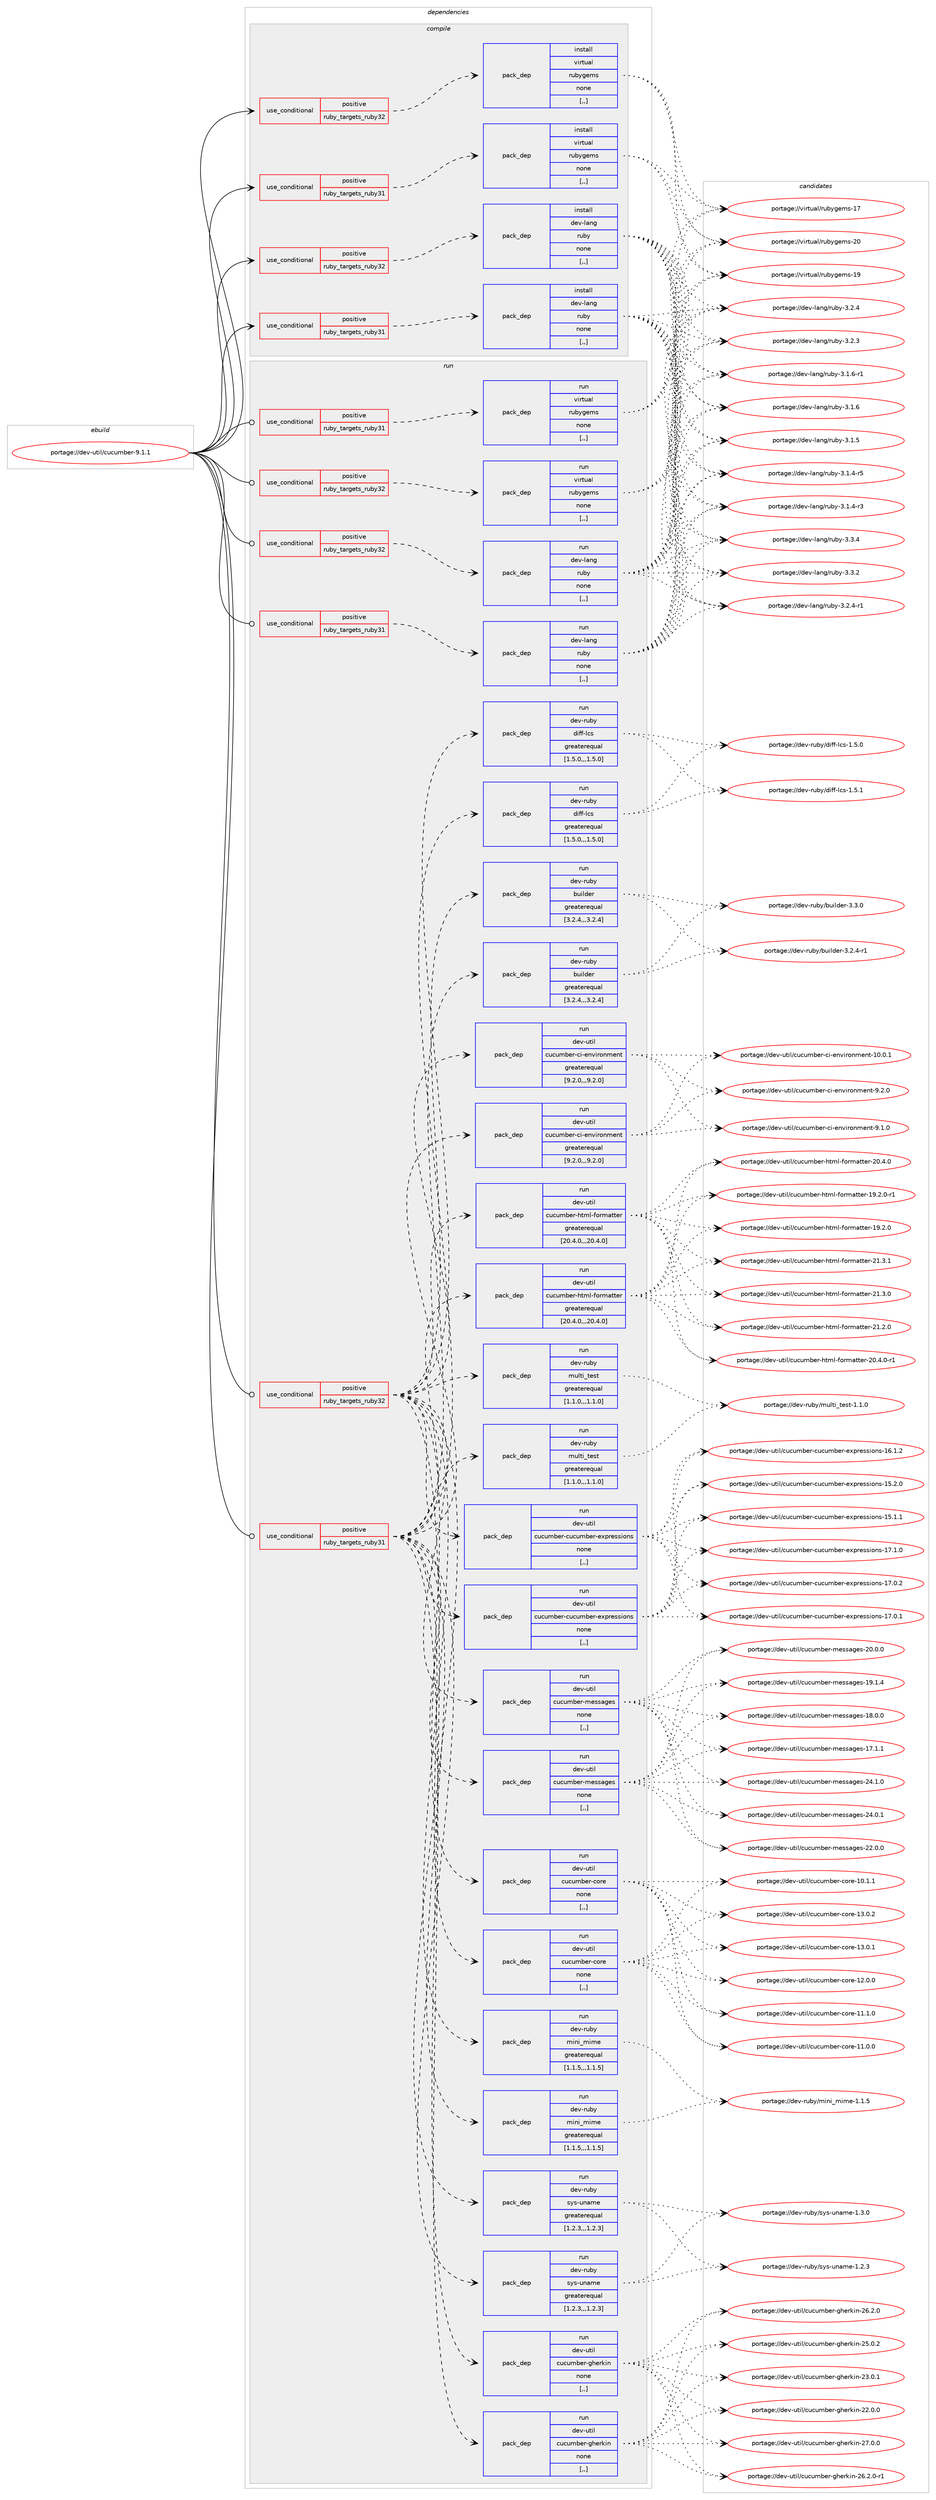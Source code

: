 digraph prolog {

# *************
# Graph options
# *************

newrank=true;
concentrate=true;
compound=true;
graph [rankdir=LR,fontname=Helvetica,fontsize=10,ranksep=1.5];#, ranksep=2.5, nodesep=0.2];
edge  [arrowhead=vee];
node  [fontname=Helvetica,fontsize=10];

# **********
# The ebuild
# **********

subgraph cluster_leftcol {
color=gray;
rank=same;
label=<<i>ebuild</i>>;
id [label="portage://dev-util/cucumber-9.1.1", color=red, width=4, href="../dev-util/cucumber-9.1.1.svg"];
}

# ****************
# The dependencies
# ****************

subgraph cluster_midcol {
color=gray;
label=<<i>dependencies</i>>;
subgraph cluster_compile {
fillcolor="#eeeeee";
style=filled;
label=<<i>compile</i>>;
subgraph cond59320 {
dependency211505 [label=<<TABLE BORDER="0" CELLBORDER="1" CELLSPACING="0" CELLPADDING="4"><TR><TD ROWSPAN="3" CELLPADDING="10">use_conditional</TD></TR><TR><TD>positive</TD></TR><TR><TD>ruby_targets_ruby31</TD></TR></TABLE>>, shape=none, color=red];
subgraph pack150780 {
dependency211506 [label=<<TABLE BORDER="0" CELLBORDER="1" CELLSPACING="0" CELLPADDING="4" WIDTH="220"><TR><TD ROWSPAN="6" CELLPADDING="30">pack_dep</TD></TR><TR><TD WIDTH="110">install</TD></TR><TR><TD>dev-lang</TD></TR><TR><TD>ruby</TD></TR><TR><TD>none</TD></TR><TR><TD>[,,]</TD></TR></TABLE>>, shape=none, color=blue];
}
dependency211505:e -> dependency211506:w [weight=20,style="dashed",arrowhead="vee"];
}
id:e -> dependency211505:w [weight=20,style="solid",arrowhead="vee"];
subgraph cond59321 {
dependency211507 [label=<<TABLE BORDER="0" CELLBORDER="1" CELLSPACING="0" CELLPADDING="4"><TR><TD ROWSPAN="3" CELLPADDING="10">use_conditional</TD></TR><TR><TD>positive</TD></TR><TR><TD>ruby_targets_ruby31</TD></TR></TABLE>>, shape=none, color=red];
subgraph pack150781 {
dependency211508 [label=<<TABLE BORDER="0" CELLBORDER="1" CELLSPACING="0" CELLPADDING="4" WIDTH="220"><TR><TD ROWSPAN="6" CELLPADDING="30">pack_dep</TD></TR><TR><TD WIDTH="110">install</TD></TR><TR><TD>virtual</TD></TR><TR><TD>rubygems</TD></TR><TR><TD>none</TD></TR><TR><TD>[,,]</TD></TR></TABLE>>, shape=none, color=blue];
}
dependency211507:e -> dependency211508:w [weight=20,style="dashed",arrowhead="vee"];
}
id:e -> dependency211507:w [weight=20,style="solid",arrowhead="vee"];
subgraph cond59322 {
dependency211509 [label=<<TABLE BORDER="0" CELLBORDER="1" CELLSPACING="0" CELLPADDING="4"><TR><TD ROWSPAN="3" CELLPADDING="10">use_conditional</TD></TR><TR><TD>positive</TD></TR><TR><TD>ruby_targets_ruby32</TD></TR></TABLE>>, shape=none, color=red];
subgraph pack150782 {
dependency211510 [label=<<TABLE BORDER="0" CELLBORDER="1" CELLSPACING="0" CELLPADDING="4" WIDTH="220"><TR><TD ROWSPAN="6" CELLPADDING="30">pack_dep</TD></TR><TR><TD WIDTH="110">install</TD></TR><TR><TD>dev-lang</TD></TR><TR><TD>ruby</TD></TR><TR><TD>none</TD></TR><TR><TD>[,,]</TD></TR></TABLE>>, shape=none, color=blue];
}
dependency211509:e -> dependency211510:w [weight=20,style="dashed",arrowhead="vee"];
}
id:e -> dependency211509:w [weight=20,style="solid",arrowhead="vee"];
subgraph cond59323 {
dependency211511 [label=<<TABLE BORDER="0" CELLBORDER="1" CELLSPACING="0" CELLPADDING="4"><TR><TD ROWSPAN="3" CELLPADDING="10">use_conditional</TD></TR><TR><TD>positive</TD></TR><TR><TD>ruby_targets_ruby32</TD></TR></TABLE>>, shape=none, color=red];
subgraph pack150783 {
dependency211512 [label=<<TABLE BORDER="0" CELLBORDER="1" CELLSPACING="0" CELLPADDING="4" WIDTH="220"><TR><TD ROWSPAN="6" CELLPADDING="30">pack_dep</TD></TR><TR><TD WIDTH="110">install</TD></TR><TR><TD>virtual</TD></TR><TR><TD>rubygems</TD></TR><TR><TD>none</TD></TR><TR><TD>[,,]</TD></TR></TABLE>>, shape=none, color=blue];
}
dependency211511:e -> dependency211512:w [weight=20,style="dashed",arrowhead="vee"];
}
id:e -> dependency211511:w [weight=20,style="solid",arrowhead="vee"];
}
subgraph cluster_compileandrun {
fillcolor="#eeeeee";
style=filled;
label=<<i>compile and run</i>>;
}
subgraph cluster_run {
fillcolor="#eeeeee";
style=filled;
label=<<i>run</i>>;
subgraph cond59324 {
dependency211513 [label=<<TABLE BORDER="0" CELLBORDER="1" CELLSPACING="0" CELLPADDING="4"><TR><TD ROWSPAN="3" CELLPADDING="10">use_conditional</TD></TR><TR><TD>positive</TD></TR><TR><TD>ruby_targets_ruby31</TD></TR></TABLE>>, shape=none, color=red];
subgraph pack150784 {
dependency211514 [label=<<TABLE BORDER="0" CELLBORDER="1" CELLSPACING="0" CELLPADDING="4" WIDTH="220"><TR><TD ROWSPAN="6" CELLPADDING="30">pack_dep</TD></TR><TR><TD WIDTH="110">run</TD></TR><TR><TD>dev-lang</TD></TR><TR><TD>ruby</TD></TR><TR><TD>none</TD></TR><TR><TD>[,,]</TD></TR></TABLE>>, shape=none, color=blue];
}
dependency211513:e -> dependency211514:w [weight=20,style="dashed",arrowhead="vee"];
}
id:e -> dependency211513:w [weight=20,style="solid",arrowhead="odot"];
subgraph cond59325 {
dependency211515 [label=<<TABLE BORDER="0" CELLBORDER="1" CELLSPACING="0" CELLPADDING="4"><TR><TD ROWSPAN="3" CELLPADDING="10">use_conditional</TD></TR><TR><TD>positive</TD></TR><TR><TD>ruby_targets_ruby31</TD></TR></TABLE>>, shape=none, color=red];
subgraph pack150785 {
dependency211516 [label=<<TABLE BORDER="0" CELLBORDER="1" CELLSPACING="0" CELLPADDING="4" WIDTH="220"><TR><TD ROWSPAN="6" CELLPADDING="30">pack_dep</TD></TR><TR><TD WIDTH="110">run</TD></TR><TR><TD>dev-ruby</TD></TR><TR><TD>builder</TD></TR><TR><TD>greaterequal</TD></TR><TR><TD>[3.2.4,,,3.2.4]</TD></TR></TABLE>>, shape=none, color=blue];
}
dependency211515:e -> dependency211516:w [weight=20,style="dashed",arrowhead="vee"];
subgraph pack150786 {
dependency211517 [label=<<TABLE BORDER="0" CELLBORDER="1" CELLSPACING="0" CELLPADDING="4" WIDTH="220"><TR><TD ROWSPAN="6" CELLPADDING="30">pack_dep</TD></TR><TR><TD WIDTH="110">run</TD></TR><TR><TD>dev-util</TD></TR><TR><TD>cucumber-ci-environment</TD></TR><TR><TD>greaterequal</TD></TR><TR><TD>[9.2.0,,,9.2.0]</TD></TR></TABLE>>, shape=none, color=blue];
}
dependency211515:e -> dependency211517:w [weight=20,style="dashed",arrowhead="vee"];
subgraph pack150787 {
dependency211518 [label=<<TABLE BORDER="0" CELLBORDER="1" CELLSPACING="0" CELLPADDING="4" WIDTH="220"><TR><TD ROWSPAN="6" CELLPADDING="30">pack_dep</TD></TR><TR><TD WIDTH="110">run</TD></TR><TR><TD>dev-util</TD></TR><TR><TD>cucumber-core</TD></TR><TR><TD>none</TD></TR><TR><TD>[,,]</TD></TR></TABLE>>, shape=none, color=blue];
}
dependency211515:e -> dependency211518:w [weight=20,style="dashed",arrowhead="vee"];
subgraph pack150788 {
dependency211519 [label=<<TABLE BORDER="0" CELLBORDER="1" CELLSPACING="0" CELLPADDING="4" WIDTH="220"><TR><TD ROWSPAN="6" CELLPADDING="30">pack_dep</TD></TR><TR><TD WIDTH="110">run</TD></TR><TR><TD>dev-util</TD></TR><TR><TD>cucumber-cucumber-expressions</TD></TR><TR><TD>none</TD></TR><TR><TD>[,,]</TD></TR></TABLE>>, shape=none, color=blue];
}
dependency211515:e -> dependency211519:w [weight=20,style="dashed",arrowhead="vee"];
subgraph pack150789 {
dependency211520 [label=<<TABLE BORDER="0" CELLBORDER="1" CELLSPACING="0" CELLPADDING="4" WIDTH="220"><TR><TD ROWSPAN="6" CELLPADDING="30">pack_dep</TD></TR><TR><TD WIDTH="110">run</TD></TR><TR><TD>dev-util</TD></TR><TR><TD>cucumber-gherkin</TD></TR><TR><TD>none</TD></TR><TR><TD>[,,]</TD></TR></TABLE>>, shape=none, color=blue];
}
dependency211515:e -> dependency211520:w [weight=20,style="dashed",arrowhead="vee"];
subgraph pack150790 {
dependency211521 [label=<<TABLE BORDER="0" CELLBORDER="1" CELLSPACING="0" CELLPADDING="4" WIDTH="220"><TR><TD ROWSPAN="6" CELLPADDING="30">pack_dep</TD></TR><TR><TD WIDTH="110">run</TD></TR><TR><TD>dev-util</TD></TR><TR><TD>cucumber-html-formatter</TD></TR><TR><TD>greaterequal</TD></TR><TR><TD>[20.4.0,,,20.4.0]</TD></TR></TABLE>>, shape=none, color=blue];
}
dependency211515:e -> dependency211521:w [weight=20,style="dashed",arrowhead="vee"];
subgraph pack150791 {
dependency211522 [label=<<TABLE BORDER="0" CELLBORDER="1" CELLSPACING="0" CELLPADDING="4" WIDTH="220"><TR><TD ROWSPAN="6" CELLPADDING="30">pack_dep</TD></TR><TR><TD WIDTH="110">run</TD></TR><TR><TD>dev-util</TD></TR><TR><TD>cucumber-messages</TD></TR><TR><TD>none</TD></TR><TR><TD>[,,]</TD></TR></TABLE>>, shape=none, color=blue];
}
dependency211515:e -> dependency211522:w [weight=20,style="dashed",arrowhead="vee"];
subgraph pack150792 {
dependency211523 [label=<<TABLE BORDER="0" CELLBORDER="1" CELLSPACING="0" CELLPADDING="4" WIDTH="220"><TR><TD ROWSPAN="6" CELLPADDING="30">pack_dep</TD></TR><TR><TD WIDTH="110">run</TD></TR><TR><TD>dev-ruby</TD></TR><TR><TD>diff-lcs</TD></TR><TR><TD>greaterequal</TD></TR><TR><TD>[1.5.0,,,1.5.0]</TD></TR></TABLE>>, shape=none, color=blue];
}
dependency211515:e -> dependency211523:w [weight=20,style="dashed",arrowhead="vee"];
subgraph pack150793 {
dependency211524 [label=<<TABLE BORDER="0" CELLBORDER="1" CELLSPACING="0" CELLPADDING="4" WIDTH="220"><TR><TD ROWSPAN="6" CELLPADDING="30">pack_dep</TD></TR><TR><TD WIDTH="110">run</TD></TR><TR><TD>dev-ruby</TD></TR><TR><TD>mini_mime</TD></TR><TR><TD>greaterequal</TD></TR><TR><TD>[1.1.5,,,1.1.5]</TD></TR></TABLE>>, shape=none, color=blue];
}
dependency211515:e -> dependency211524:w [weight=20,style="dashed",arrowhead="vee"];
subgraph pack150794 {
dependency211525 [label=<<TABLE BORDER="0" CELLBORDER="1" CELLSPACING="0" CELLPADDING="4" WIDTH="220"><TR><TD ROWSPAN="6" CELLPADDING="30">pack_dep</TD></TR><TR><TD WIDTH="110">run</TD></TR><TR><TD>dev-ruby</TD></TR><TR><TD>multi_test</TD></TR><TR><TD>greaterequal</TD></TR><TR><TD>[1.1.0,,,1.1.0]</TD></TR></TABLE>>, shape=none, color=blue];
}
dependency211515:e -> dependency211525:w [weight=20,style="dashed",arrowhead="vee"];
subgraph pack150795 {
dependency211526 [label=<<TABLE BORDER="0" CELLBORDER="1" CELLSPACING="0" CELLPADDING="4" WIDTH="220"><TR><TD ROWSPAN="6" CELLPADDING="30">pack_dep</TD></TR><TR><TD WIDTH="110">run</TD></TR><TR><TD>dev-ruby</TD></TR><TR><TD>sys-uname</TD></TR><TR><TD>greaterequal</TD></TR><TR><TD>[1.2.3,,,1.2.3]</TD></TR></TABLE>>, shape=none, color=blue];
}
dependency211515:e -> dependency211526:w [weight=20,style="dashed",arrowhead="vee"];
}
id:e -> dependency211515:w [weight=20,style="solid",arrowhead="odot"];
subgraph cond59326 {
dependency211527 [label=<<TABLE BORDER="0" CELLBORDER="1" CELLSPACING="0" CELLPADDING="4"><TR><TD ROWSPAN="3" CELLPADDING="10">use_conditional</TD></TR><TR><TD>positive</TD></TR><TR><TD>ruby_targets_ruby31</TD></TR></TABLE>>, shape=none, color=red];
subgraph pack150796 {
dependency211528 [label=<<TABLE BORDER="0" CELLBORDER="1" CELLSPACING="0" CELLPADDING="4" WIDTH="220"><TR><TD ROWSPAN="6" CELLPADDING="30">pack_dep</TD></TR><TR><TD WIDTH="110">run</TD></TR><TR><TD>virtual</TD></TR><TR><TD>rubygems</TD></TR><TR><TD>none</TD></TR><TR><TD>[,,]</TD></TR></TABLE>>, shape=none, color=blue];
}
dependency211527:e -> dependency211528:w [weight=20,style="dashed",arrowhead="vee"];
}
id:e -> dependency211527:w [weight=20,style="solid",arrowhead="odot"];
subgraph cond59327 {
dependency211529 [label=<<TABLE BORDER="0" CELLBORDER="1" CELLSPACING="0" CELLPADDING="4"><TR><TD ROWSPAN="3" CELLPADDING="10">use_conditional</TD></TR><TR><TD>positive</TD></TR><TR><TD>ruby_targets_ruby32</TD></TR></TABLE>>, shape=none, color=red];
subgraph pack150797 {
dependency211530 [label=<<TABLE BORDER="0" CELLBORDER="1" CELLSPACING="0" CELLPADDING="4" WIDTH="220"><TR><TD ROWSPAN="6" CELLPADDING="30">pack_dep</TD></TR><TR><TD WIDTH="110">run</TD></TR><TR><TD>dev-lang</TD></TR><TR><TD>ruby</TD></TR><TR><TD>none</TD></TR><TR><TD>[,,]</TD></TR></TABLE>>, shape=none, color=blue];
}
dependency211529:e -> dependency211530:w [weight=20,style="dashed",arrowhead="vee"];
}
id:e -> dependency211529:w [weight=20,style="solid",arrowhead="odot"];
subgraph cond59328 {
dependency211531 [label=<<TABLE BORDER="0" CELLBORDER="1" CELLSPACING="0" CELLPADDING="4"><TR><TD ROWSPAN="3" CELLPADDING="10">use_conditional</TD></TR><TR><TD>positive</TD></TR><TR><TD>ruby_targets_ruby32</TD></TR></TABLE>>, shape=none, color=red];
subgraph pack150798 {
dependency211532 [label=<<TABLE BORDER="0" CELLBORDER="1" CELLSPACING="0" CELLPADDING="4" WIDTH="220"><TR><TD ROWSPAN="6" CELLPADDING="30">pack_dep</TD></TR><TR><TD WIDTH="110">run</TD></TR><TR><TD>dev-ruby</TD></TR><TR><TD>builder</TD></TR><TR><TD>greaterequal</TD></TR><TR><TD>[3.2.4,,,3.2.4]</TD></TR></TABLE>>, shape=none, color=blue];
}
dependency211531:e -> dependency211532:w [weight=20,style="dashed",arrowhead="vee"];
subgraph pack150799 {
dependency211533 [label=<<TABLE BORDER="0" CELLBORDER="1" CELLSPACING="0" CELLPADDING="4" WIDTH="220"><TR><TD ROWSPAN="6" CELLPADDING="30">pack_dep</TD></TR><TR><TD WIDTH="110">run</TD></TR><TR><TD>dev-util</TD></TR><TR><TD>cucumber-ci-environment</TD></TR><TR><TD>greaterequal</TD></TR><TR><TD>[9.2.0,,,9.2.0]</TD></TR></TABLE>>, shape=none, color=blue];
}
dependency211531:e -> dependency211533:w [weight=20,style="dashed",arrowhead="vee"];
subgraph pack150800 {
dependency211534 [label=<<TABLE BORDER="0" CELLBORDER="1" CELLSPACING="0" CELLPADDING="4" WIDTH="220"><TR><TD ROWSPAN="6" CELLPADDING="30">pack_dep</TD></TR><TR><TD WIDTH="110">run</TD></TR><TR><TD>dev-util</TD></TR><TR><TD>cucumber-core</TD></TR><TR><TD>none</TD></TR><TR><TD>[,,]</TD></TR></TABLE>>, shape=none, color=blue];
}
dependency211531:e -> dependency211534:w [weight=20,style="dashed",arrowhead="vee"];
subgraph pack150801 {
dependency211535 [label=<<TABLE BORDER="0" CELLBORDER="1" CELLSPACING="0" CELLPADDING="4" WIDTH="220"><TR><TD ROWSPAN="6" CELLPADDING="30">pack_dep</TD></TR><TR><TD WIDTH="110">run</TD></TR><TR><TD>dev-util</TD></TR><TR><TD>cucumber-cucumber-expressions</TD></TR><TR><TD>none</TD></TR><TR><TD>[,,]</TD></TR></TABLE>>, shape=none, color=blue];
}
dependency211531:e -> dependency211535:w [weight=20,style="dashed",arrowhead="vee"];
subgraph pack150802 {
dependency211536 [label=<<TABLE BORDER="0" CELLBORDER="1" CELLSPACING="0" CELLPADDING="4" WIDTH="220"><TR><TD ROWSPAN="6" CELLPADDING="30">pack_dep</TD></TR><TR><TD WIDTH="110">run</TD></TR><TR><TD>dev-util</TD></TR><TR><TD>cucumber-gherkin</TD></TR><TR><TD>none</TD></TR><TR><TD>[,,]</TD></TR></TABLE>>, shape=none, color=blue];
}
dependency211531:e -> dependency211536:w [weight=20,style="dashed",arrowhead="vee"];
subgraph pack150803 {
dependency211537 [label=<<TABLE BORDER="0" CELLBORDER="1" CELLSPACING="0" CELLPADDING="4" WIDTH="220"><TR><TD ROWSPAN="6" CELLPADDING="30">pack_dep</TD></TR><TR><TD WIDTH="110">run</TD></TR><TR><TD>dev-util</TD></TR><TR><TD>cucumber-html-formatter</TD></TR><TR><TD>greaterequal</TD></TR><TR><TD>[20.4.0,,,20.4.0]</TD></TR></TABLE>>, shape=none, color=blue];
}
dependency211531:e -> dependency211537:w [weight=20,style="dashed",arrowhead="vee"];
subgraph pack150804 {
dependency211538 [label=<<TABLE BORDER="0" CELLBORDER="1" CELLSPACING="0" CELLPADDING="4" WIDTH="220"><TR><TD ROWSPAN="6" CELLPADDING="30">pack_dep</TD></TR><TR><TD WIDTH="110">run</TD></TR><TR><TD>dev-util</TD></TR><TR><TD>cucumber-messages</TD></TR><TR><TD>none</TD></TR><TR><TD>[,,]</TD></TR></TABLE>>, shape=none, color=blue];
}
dependency211531:e -> dependency211538:w [weight=20,style="dashed",arrowhead="vee"];
subgraph pack150805 {
dependency211539 [label=<<TABLE BORDER="0" CELLBORDER="1" CELLSPACING="0" CELLPADDING="4" WIDTH="220"><TR><TD ROWSPAN="6" CELLPADDING="30">pack_dep</TD></TR><TR><TD WIDTH="110">run</TD></TR><TR><TD>dev-ruby</TD></TR><TR><TD>diff-lcs</TD></TR><TR><TD>greaterequal</TD></TR><TR><TD>[1.5.0,,,1.5.0]</TD></TR></TABLE>>, shape=none, color=blue];
}
dependency211531:e -> dependency211539:w [weight=20,style="dashed",arrowhead="vee"];
subgraph pack150806 {
dependency211540 [label=<<TABLE BORDER="0" CELLBORDER="1" CELLSPACING="0" CELLPADDING="4" WIDTH="220"><TR><TD ROWSPAN="6" CELLPADDING="30">pack_dep</TD></TR><TR><TD WIDTH="110">run</TD></TR><TR><TD>dev-ruby</TD></TR><TR><TD>mini_mime</TD></TR><TR><TD>greaterequal</TD></TR><TR><TD>[1.1.5,,,1.1.5]</TD></TR></TABLE>>, shape=none, color=blue];
}
dependency211531:e -> dependency211540:w [weight=20,style="dashed",arrowhead="vee"];
subgraph pack150807 {
dependency211541 [label=<<TABLE BORDER="0" CELLBORDER="1" CELLSPACING="0" CELLPADDING="4" WIDTH="220"><TR><TD ROWSPAN="6" CELLPADDING="30">pack_dep</TD></TR><TR><TD WIDTH="110">run</TD></TR><TR><TD>dev-ruby</TD></TR><TR><TD>multi_test</TD></TR><TR><TD>greaterequal</TD></TR><TR><TD>[1.1.0,,,1.1.0]</TD></TR></TABLE>>, shape=none, color=blue];
}
dependency211531:e -> dependency211541:w [weight=20,style="dashed",arrowhead="vee"];
subgraph pack150808 {
dependency211542 [label=<<TABLE BORDER="0" CELLBORDER="1" CELLSPACING="0" CELLPADDING="4" WIDTH="220"><TR><TD ROWSPAN="6" CELLPADDING="30">pack_dep</TD></TR><TR><TD WIDTH="110">run</TD></TR><TR><TD>dev-ruby</TD></TR><TR><TD>sys-uname</TD></TR><TR><TD>greaterequal</TD></TR><TR><TD>[1.2.3,,,1.2.3]</TD></TR></TABLE>>, shape=none, color=blue];
}
dependency211531:e -> dependency211542:w [weight=20,style="dashed",arrowhead="vee"];
}
id:e -> dependency211531:w [weight=20,style="solid",arrowhead="odot"];
subgraph cond59329 {
dependency211543 [label=<<TABLE BORDER="0" CELLBORDER="1" CELLSPACING="0" CELLPADDING="4"><TR><TD ROWSPAN="3" CELLPADDING="10">use_conditional</TD></TR><TR><TD>positive</TD></TR><TR><TD>ruby_targets_ruby32</TD></TR></TABLE>>, shape=none, color=red];
subgraph pack150809 {
dependency211544 [label=<<TABLE BORDER="0" CELLBORDER="1" CELLSPACING="0" CELLPADDING="4" WIDTH="220"><TR><TD ROWSPAN="6" CELLPADDING="30">pack_dep</TD></TR><TR><TD WIDTH="110">run</TD></TR><TR><TD>virtual</TD></TR><TR><TD>rubygems</TD></TR><TR><TD>none</TD></TR><TR><TD>[,,]</TD></TR></TABLE>>, shape=none, color=blue];
}
dependency211543:e -> dependency211544:w [weight=20,style="dashed",arrowhead="vee"];
}
id:e -> dependency211543:w [weight=20,style="solid",arrowhead="odot"];
}
}

# **************
# The candidates
# **************

subgraph cluster_choices {
rank=same;
color=gray;
label=<<i>candidates</i>>;

subgraph choice150780 {
color=black;
nodesep=1;
choice10010111845108971101034711411798121455146514652 [label="portage://dev-lang/ruby-3.3.4", color=red, width=4,href="../dev-lang/ruby-3.3.4.svg"];
choice10010111845108971101034711411798121455146514650 [label="portage://dev-lang/ruby-3.3.2", color=red, width=4,href="../dev-lang/ruby-3.3.2.svg"];
choice100101118451089711010347114117981214551465046524511449 [label="portage://dev-lang/ruby-3.2.4-r1", color=red, width=4,href="../dev-lang/ruby-3.2.4-r1.svg"];
choice10010111845108971101034711411798121455146504652 [label="portage://dev-lang/ruby-3.2.4", color=red, width=4,href="../dev-lang/ruby-3.2.4.svg"];
choice10010111845108971101034711411798121455146504651 [label="portage://dev-lang/ruby-3.2.3", color=red, width=4,href="../dev-lang/ruby-3.2.3.svg"];
choice100101118451089711010347114117981214551464946544511449 [label="portage://dev-lang/ruby-3.1.6-r1", color=red, width=4,href="../dev-lang/ruby-3.1.6-r1.svg"];
choice10010111845108971101034711411798121455146494654 [label="portage://dev-lang/ruby-3.1.6", color=red, width=4,href="../dev-lang/ruby-3.1.6.svg"];
choice10010111845108971101034711411798121455146494653 [label="portage://dev-lang/ruby-3.1.5", color=red, width=4,href="../dev-lang/ruby-3.1.5.svg"];
choice100101118451089711010347114117981214551464946524511453 [label="portage://dev-lang/ruby-3.1.4-r5", color=red, width=4,href="../dev-lang/ruby-3.1.4-r5.svg"];
choice100101118451089711010347114117981214551464946524511451 [label="portage://dev-lang/ruby-3.1.4-r3", color=red, width=4,href="../dev-lang/ruby-3.1.4-r3.svg"];
dependency211506:e -> choice10010111845108971101034711411798121455146514652:w [style=dotted,weight="100"];
dependency211506:e -> choice10010111845108971101034711411798121455146514650:w [style=dotted,weight="100"];
dependency211506:e -> choice100101118451089711010347114117981214551465046524511449:w [style=dotted,weight="100"];
dependency211506:e -> choice10010111845108971101034711411798121455146504652:w [style=dotted,weight="100"];
dependency211506:e -> choice10010111845108971101034711411798121455146504651:w [style=dotted,weight="100"];
dependency211506:e -> choice100101118451089711010347114117981214551464946544511449:w [style=dotted,weight="100"];
dependency211506:e -> choice10010111845108971101034711411798121455146494654:w [style=dotted,weight="100"];
dependency211506:e -> choice10010111845108971101034711411798121455146494653:w [style=dotted,weight="100"];
dependency211506:e -> choice100101118451089711010347114117981214551464946524511453:w [style=dotted,weight="100"];
dependency211506:e -> choice100101118451089711010347114117981214551464946524511451:w [style=dotted,weight="100"];
}
subgraph choice150781 {
color=black;
nodesep=1;
choice118105114116117971084711411798121103101109115455048 [label="portage://virtual/rubygems-20", color=red, width=4,href="../virtual/rubygems-20.svg"];
choice118105114116117971084711411798121103101109115454957 [label="portage://virtual/rubygems-19", color=red, width=4,href="../virtual/rubygems-19.svg"];
choice118105114116117971084711411798121103101109115454955 [label="portage://virtual/rubygems-17", color=red, width=4,href="../virtual/rubygems-17.svg"];
dependency211508:e -> choice118105114116117971084711411798121103101109115455048:w [style=dotted,weight="100"];
dependency211508:e -> choice118105114116117971084711411798121103101109115454957:w [style=dotted,weight="100"];
dependency211508:e -> choice118105114116117971084711411798121103101109115454955:w [style=dotted,weight="100"];
}
subgraph choice150782 {
color=black;
nodesep=1;
choice10010111845108971101034711411798121455146514652 [label="portage://dev-lang/ruby-3.3.4", color=red, width=4,href="../dev-lang/ruby-3.3.4.svg"];
choice10010111845108971101034711411798121455146514650 [label="portage://dev-lang/ruby-3.3.2", color=red, width=4,href="../dev-lang/ruby-3.3.2.svg"];
choice100101118451089711010347114117981214551465046524511449 [label="portage://dev-lang/ruby-3.2.4-r1", color=red, width=4,href="../dev-lang/ruby-3.2.4-r1.svg"];
choice10010111845108971101034711411798121455146504652 [label="portage://dev-lang/ruby-3.2.4", color=red, width=4,href="../dev-lang/ruby-3.2.4.svg"];
choice10010111845108971101034711411798121455146504651 [label="portage://dev-lang/ruby-3.2.3", color=red, width=4,href="../dev-lang/ruby-3.2.3.svg"];
choice100101118451089711010347114117981214551464946544511449 [label="portage://dev-lang/ruby-3.1.6-r1", color=red, width=4,href="../dev-lang/ruby-3.1.6-r1.svg"];
choice10010111845108971101034711411798121455146494654 [label="portage://dev-lang/ruby-3.1.6", color=red, width=4,href="../dev-lang/ruby-3.1.6.svg"];
choice10010111845108971101034711411798121455146494653 [label="portage://dev-lang/ruby-3.1.5", color=red, width=4,href="../dev-lang/ruby-3.1.5.svg"];
choice100101118451089711010347114117981214551464946524511453 [label="portage://dev-lang/ruby-3.1.4-r5", color=red, width=4,href="../dev-lang/ruby-3.1.4-r5.svg"];
choice100101118451089711010347114117981214551464946524511451 [label="portage://dev-lang/ruby-3.1.4-r3", color=red, width=4,href="../dev-lang/ruby-3.1.4-r3.svg"];
dependency211510:e -> choice10010111845108971101034711411798121455146514652:w [style=dotted,weight="100"];
dependency211510:e -> choice10010111845108971101034711411798121455146514650:w [style=dotted,weight="100"];
dependency211510:e -> choice100101118451089711010347114117981214551465046524511449:w [style=dotted,weight="100"];
dependency211510:e -> choice10010111845108971101034711411798121455146504652:w [style=dotted,weight="100"];
dependency211510:e -> choice10010111845108971101034711411798121455146504651:w [style=dotted,weight="100"];
dependency211510:e -> choice100101118451089711010347114117981214551464946544511449:w [style=dotted,weight="100"];
dependency211510:e -> choice10010111845108971101034711411798121455146494654:w [style=dotted,weight="100"];
dependency211510:e -> choice10010111845108971101034711411798121455146494653:w [style=dotted,weight="100"];
dependency211510:e -> choice100101118451089711010347114117981214551464946524511453:w [style=dotted,weight="100"];
dependency211510:e -> choice100101118451089711010347114117981214551464946524511451:w [style=dotted,weight="100"];
}
subgraph choice150783 {
color=black;
nodesep=1;
choice118105114116117971084711411798121103101109115455048 [label="portage://virtual/rubygems-20", color=red, width=4,href="../virtual/rubygems-20.svg"];
choice118105114116117971084711411798121103101109115454957 [label="portage://virtual/rubygems-19", color=red, width=4,href="../virtual/rubygems-19.svg"];
choice118105114116117971084711411798121103101109115454955 [label="portage://virtual/rubygems-17", color=red, width=4,href="../virtual/rubygems-17.svg"];
dependency211512:e -> choice118105114116117971084711411798121103101109115455048:w [style=dotted,weight="100"];
dependency211512:e -> choice118105114116117971084711411798121103101109115454957:w [style=dotted,weight="100"];
dependency211512:e -> choice118105114116117971084711411798121103101109115454955:w [style=dotted,weight="100"];
}
subgraph choice150784 {
color=black;
nodesep=1;
choice10010111845108971101034711411798121455146514652 [label="portage://dev-lang/ruby-3.3.4", color=red, width=4,href="../dev-lang/ruby-3.3.4.svg"];
choice10010111845108971101034711411798121455146514650 [label="portage://dev-lang/ruby-3.3.2", color=red, width=4,href="../dev-lang/ruby-3.3.2.svg"];
choice100101118451089711010347114117981214551465046524511449 [label="portage://dev-lang/ruby-3.2.4-r1", color=red, width=4,href="../dev-lang/ruby-3.2.4-r1.svg"];
choice10010111845108971101034711411798121455146504652 [label="portage://dev-lang/ruby-3.2.4", color=red, width=4,href="../dev-lang/ruby-3.2.4.svg"];
choice10010111845108971101034711411798121455146504651 [label="portage://dev-lang/ruby-3.2.3", color=red, width=4,href="../dev-lang/ruby-3.2.3.svg"];
choice100101118451089711010347114117981214551464946544511449 [label="portage://dev-lang/ruby-3.1.6-r1", color=red, width=4,href="../dev-lang/ruby-3.1.6-r1.svg"];
choice10010111845108971101034711411798121455146494654 [label="portage://dev-lang/ruby-3.1.6", color=red, width=4,href="../dev-lang/ruby-3.1.6.svg"];
choice10010111845108971101034711411798121455146494653 [label="portage://dev-lang/ruby-3.1.5", color=red, width=4,href="../dev-lang/ruby-3.1.5.svg"];
choice100101118451089711010347114117981214551464946524511453 [label="portage://dev-lang/ruby-3.1.4-r5", color=red, width=4,href="../dev-lang/ruby-3.1.4-r5.svg"];
choice100101118451089711010347114117981214551464946524511451 [label="portage://dev-lang/ruby-3.1.4-r3", color=red, width=4,href="../dev-lang/ruby-3.1.4-r3.svg"];
dependency211514:e -> choice10010111845108971101034711411798121455146514652:w [style=dotted,weight="100"];
dependency211514:e -> choice10010111845108971101034711411798121455146514650:w [style=dotted,weight="100"];
dependency211514:e -> choice100101118451089711010347114117981214551465046524511449:w [style=dotted,weight="100"];
dependency211514:e -> choice10010111845108971101034711411798121455146504652:w [style=dotted,weight="100"];
dependency211514:e -> choice10010111845108971101034711411798121455146504651:w [style=dotted,weight="100"];
dependency211514:e -> choice100101118451089711010347114117981214551464946544511449:w [style=dotted,weight="100"];
dependency211514:e -> choice10010111845108971101034711411798121455146494654:w [style=dotted,weight="100"];
dependency211514:e -> choice10010111845108971101034711411798121455146494653:w [style=dotted,weight="100"];
dependency211514:e -> choice100101118451089711010347114117981214551464946524511453:w [style=dotted,weight="100"];
dependency211514:e -> choice100101118451089711010347114117981214551464946524511451:w [style=dotted,weight="100"];
}
subgraph choice150785 {
color=black;
nodesep=1;
choice10010111845114117981214798117105108100101114455146514648 [label="portage://dev-ruby/builder-3.3.0", color=red, width=4,href="../dev-ruby/builder-3.3.0.svg"];
choice100101118451141179812147981171051081001011144551465046524511449 [label="portage://dev-ruby/builder-3.2.4-r1", color=red, width=4,href="../dev-ruby/builder-3.2.4-r1.svg"];
dependency211516:e -> choice10010111845114117981214798117105108100101114455146514648:w [style=dotted,weight="100"];
dependency211516:e -> choice100101118451141179812147981171051081001011144551465046524511449:w [style=dotted,weight="100"];
}
subgraph choice150786 {
color=black;
nodesep=1;
choice100101118451171161051084799117991171099810111445991054510111011810511411111010910111011645494846484649 [label="portage://dev-util/cucumber-ci-environment-10.0.1", color=red, width=4,href="../dev-util/cucumber-ci-environment-10.0.1.svg"];
choice1001011184511711610510847991179911710998101114459910545101110118105114111110109101110116455746504648 [label="portage://dev-util/cucumber-ci-environment-9.2.0", color=red, width=4,href="../dev-util/cucumber-ci-environment-9.2.0.svg"];
choice1001011184511711610510847991179911710998101114459910545101110118105114111110109101110116455746494648 [label="portage://dev-util/cucumber-ci-environment-9.1.0", color=red, width=4,href="../dev-util/cucumber-ci-environment-9.1.0.svg"];
dependency211517:e -> choice100101118451171161051084799117991171099810111445991054510111011810511411111010910111011645494846484649:w [style=dotted,weight="100"];
dependency211517:e -> choice1001011184511711610510847991179911710998101114459910545101110118105114111110109101110116455746504648:w [style=dotted,weight="100"];
dependency211517:e -> choice1001011184511711610510847991179911710998101114459910545101110118105114111110109101110116455746494648:w [style=dotted,weight="100"];
}
subgraph choice150787 {
color=black;
nodesep=1;
choice1001011184511711610510847991179911710998101114459911111410145495146484650 [label="portage://dev-util/cucumber-core-13.0.2", color=red, width=4,href="../dev-util/cucumber-core-13.0.2.svg"];
choice1001011184511711610510847991179911710998101114459911111410145495146484649 [label="portage://dev-util/cucumber-core-13.0.1", color=red, width=4,href="../dev-util/cucumber-core-13.0.1.svg"];
choice1001011184511711610510847991179911710998101114459911111410145495046484648 [label="portage://dev-util/cucumber-core-12.0.0", color=red, width=4,href="../dev-util/cucumber-core-12.0.0.svg"];
choice1001011184511711610510847991179911710998101114459911111410145494946494648 [label="portage://dev-util/cucumber-core-11.1.0", color=red, width=4,href="../dev-util/cucumber-core-11.1.0.svg"];
choice1001011184511711610510847991179911710998101114459911111410145494946484648 [label="portage://dev-util/cucumber-core-11.0.0", color=red, width=4,href="../dev-util/cucumber-core-11.0.0.svg"];
choice1001011184511711610510847991179911710998101114459911111410145494846494649 [label="portage://dev-util/cucumber-core-10.1.1", color=red, width=4,href="../dev-util/cucumber-core-10.1.1.svg"];
dependency211518:e -> choice1001011184511711610510847991179911710998101114459911111410145495146484650:w [style=dotted,weight="100"];
dependency211518:e -> choice1001011184511711610510847991179911710998101114459911111410145495146484649:w [style=dotted,weight="100"];
dependency211518:e -> choice1001011184511711610510847991179911710998101114459911111410145495046484648:w [style=dotted,weight="100"];
dependency211518:e -> choice1001011184511711610510847991179911710998101114459911111410145494946494648:w [style=dotted,weight="100"];
dependency211518:e -> choice1001011184511711610510847991179911710998101114459911111410145494946484648:w [style=dotted,weight="100"];
dependency211518:e -> choice1001011184511711610510847991179911710998101114459911111410145494846494649:w [style=dotted,weight="100"];
}
subgraph choice150788 {
color=black;
nodesep=1;
choice1001011184511711610510847991179911710998101114459911799117109981011144510112011211410111511510511111011545495546494648 [label="portage://dev-util/cucumber-cucumber-expressions-17.1.0", color=red, width=4,href="../dev-util/cucumber-cucumber-expressions-17.1.0.svg"];
choice1001011184511711610510847991179911710998101114459911799117109981011144510112011211410111511510511111011545495546484650 [label="portage://dev-util/cucumber-cucumber-expressions-17.0.2", color=red, width=4,href="../dev-util/cucumber-cucumber-expressions-17.0.2.svg"];
choice1001011184511711610510847991179911710998101114459911799117109981011144510112011211410111511510511111011545495546484649 [label="portage://dev-util/cucumber-cucumber-expressions-17.0.1", color=red, width=4,href="../dev-util/cucumber-cucumber-expressions-17.0.1.svg"];
choice1001011184511711610510847991179911710998101114459911799117109981011144510112011211410111511510511111011545495446494650 [label="portage://dev-util/cucumber-cucumber-expressions-16.1.2", color=red, width=4,href="../dev-util/cucumber-cucumber-expressions-16.1.2.svg"];
choice1001011184511711610510847991179911710998101114459911799117109981011144510112011211410111511510511111011545495346504648 [label="portage://dev-util/cucumber-cucumber-expressions-15.2.0", color=red, width=4,href="../dev-util/cucumber-cucumber-expressions-15.2.0.svg"];
choice1001011184511711610510847991179911710998101114459911799117109981011144510112011211410111511510511111011545495346494649 [label="portage://dev-util/cucumber-cucumber-expressions-15.1.1", color=red, width=4,href="../dev-util/cucumber-cucumber-expressions-15.1.1.svg"];
dependency211519:e -> choice1001011184511711610510847991179911710998101114459911799117109981011144510112011211410111511510511111011545495546494648:w [style=dotted,weight="100"];
dependency211519:e -> choice1001011184511711610510847991179911710998101114459911799117109981011144510112011211410111511510511111011545495546484650:w [style=dotted,weight="100"];
dependency211519:e -> choice1001011184511711610510847991179911710998101114459911799117109981011144510112011211410111511510511111011545495546484649:w [style=dotted,weight="100"];
dependency211519:e -> choice1001011184511711610510847991179911710998101114459911799117109981011144510112011211410111511510511111011545495446494650:w [style=dotted,weight="100"];
dependency211519:e -> choice1001011184511711610510847991179911710998101114459911799117109981011144510112011211410111511510511111011545495346504648:w [style=dotted,weight="100"];
dependency211519:e -> choice1001011184511711610510847991179911710998101114459911799117109981011144510112011211410111511510511111011545495346494649:w [style=dotted,weight="100"];
}
subgraph choice150789 {
color=black;
nodesep=1;
choice10010111845117116105108479911799117109981011144510310410111410710511045505546484648 [label="portage://dev-util/cucumber-gherkin-27.0.0", color=red, width=4,href="../dev-util/cucumber-gherkin-27.0.0.svg"];
choice100101118451171161051084799117991171099810111445103104101114107105110455054465046484511449 [label="portage://dev-util/cucumber-gherkin-26.2.0-r1", color=red, width=4,href="../dev-util/cucumber-gherkin-26.2.0-r1.svg"];
choice10010111845117116105108479911799117109981011144510310410111410710511045505446504648 [label="portage://dev-util/cucumber-gherkin-26.2.0", color=red, width=4,href="../dev-util/cucumber-gherkin-26.2.0.svg"];
choice10010111845117116105108479911799117109981011144510310410111410710511045505346484650 [label="portage://dev-util/cucumber-gherkin-25.0.2", color=red, width=4,href="../dev-util/cucumber-gherkin-25.0.2.svg"];
choice10010111845117116105108479911799117109981011144510310410111410710511045505146484649 [label="portage://dev-util/cucumber-gherkin-23.0.1", color=red, width=4,href="../dev-util/cucumber-gherkin-23.0.1.svg"];
choice10010111845117116105108479911799117109981011144510310410111410710511045505046484648 [label="portage://dev-util/cucumber-gherkin-22.0.0", color=red, width=4,href="../dev-util/cucumber-gherkin-22.0.0.svg"];
dependency211520:e -> choice10010111845117116105108479911799117109981011144510310410111410710511045505546484648:w [style=dotted,weight="100"];
dependency211520:e -> choice100101118451171161051084799117991171099810111445103104101114107105110455054465046484511449:w [style=dotted,weight="100"];
dependency211520:e -> choice10010111845117116105108479911799117109981011144510310410111410710511045505446504648:w [style=dotted,weight="100"];
dependency211520:e -> choice10010111845117116105108479911799117109981011144510310410111410710511045505346484650:w [style=dotted,weight="100"];
dependency211520:e -> choice10010111845117116105108479911799117109981011144510310410111410710511045505146484649:w [style=dotted,weight="100"];
dependency211520:e -> choice10010111845117116105108479911799117109981011144510310410111410710511045505046484648:w [style=dotted,weight="100"];
}
subgraph choice150790 {
color=black;
nodesep=1;
choice100101118451171161051084799117991171099810111445104116109108451021111141099711611610111445504946514649 [label="portage://dev-util/cucumber-html-formatter-21.3.1", color=red, width=4,href="../dev-util/cucumber-html-formatter-21.3.1.svg"];
choice100101118451171161051084799117991171099810111445104116109108451021111141099711611610111445504946514648 [label="portage://dev-util/cucumber-html-formatter-21.3.0", color=red, width=4,href="../dev-util/cucumber-html-formatter-21.3.0.svg"];
choice100101118451171161051084799117991171099810111445104116109108451021111141099711611610111445504946504648 [label="portage://dev-util/cucumber-html-formatter-21.2.0", color=red, width=4,href="../dev-util/cucumber-html-formatter-21.2.0.svg"];
choice1001011184511711610510847991179911710998101114451041161091084510211111410997116116101114455048465246484511449 [label="portage://dev-util/cucumber-html-formatter-20.4.0-r1", color=red, width=4,href="../dev-util/cucumber-html-formatter-20.4.0-r1.svg"];
choice100101118451171161051084799117991171099810111445104116109108451021111141099711611610111445504846524648 [label="portage://dev-util/cucumber-html-formatter-20.4.0", color=red, width=4,href="../dev-util/cucumber-html-formatter-20.4.0.svg"];
choice1001011184511711610510847991179911710998101114451041161091084510211111410997116116101114454957465046484511449 [label="portage://dev-util/cucumber-html-formatter-19.2.0-r1", color=red, width=4,href="../dev-util/cucumber-html-formatter-19.2.0-r1.svg"];
choice100101118451171161051084799117991171099810111445104116109108451021111141099711611610111445495746504648 [label="portage://dev-util/cucumber-html-formatter-19.2.0", color=red, width=4,href="../dev-util/cucumber-html-formatter-19.2.0.svg"];
dependency211521:e -> choice100101118451171161051084799117991171099810111445104116109108451021111141099711611610111445504946514649:w [style=dotted,weight="100"];
dependency211521:e -> choice100101118451171161051084799117991171099810111445104116109108451021111141099711611610111445504946514648:w [style=dotted,weight="100"];
dependency211521:e -> choice100101118451171161051084799117991171099810111445104116109108451021111141099711611610111445504946504648:w [style=dotted,weight="100"];
dependency211521:e -> choice1001011184511711610510847991179911710998101114451041161091084510211111410997116116101114455048465246484511449:w [style=dotted,weight="100"];
dependency211521:e -> choice100101118451171161051084799117991171099810111445104116109108451021111141099711611610111445504846524648:w [style=dotted,weight="100"];
dependency211521:e -> choice1001011184511711610510847991179911710998101114451041161091084510211111410997116116101114454957465046484511449:w [style=dotted,weight="100"];
dependency211521:e -> choice100101118451171161051084799117991171099810111445104116109108451021111141099711611610111445495746504648:w [style=dotted,weight="100"];
}
subgraph choice150791 {
color=black;
nodesep=1;
choice1001011184511711610510847991179911710998101114451091011151159710310111545505246494648 [label="portage://dev-util/cucumber-messages-24.1.0", color=red, width=4,href="../dev-util/cucumber-messages-24.1.0.svg"];
choice1001011184511711610510847991179911710998101114451091011151159710310111545505246484649 [label="portage://dev-util/cucumber-messages-24.0.1", color=red, width=4,href="../dev-util/cucumber-messages-24.0.1.svg"];
choice1001011184511711610510847991179911710998101114451091011151159710310111545505046484648 [label="portage://dev-util/cucumber-messages-22.0.0", color=red, width=4,href="../dev-util/cucumber-messages-22.0.0.svg"];
choice1001011184511711610510847991179911710998101114451091011151159710310111545504846484648 [label="portage://dev-util/cucumber-messages-20.0.0", color=red, width=4,href="../dev-util/cucumber-messages-20.0.0.svg"];
choice1001011184511711610510847991179911710998101114451091011151159710310111545495746494652 [label="portage://dev-util/cucumber-messages-19.1.4", color=red, width=4,href="../dev-util/cucumber-messages-19.1.4.svg"];
choice1001011184511711610510847991179911710998101114451091011151159710310111545495646484648 [label="portage://dev-util/cucumber-messages-18.0.0", color=red, width=4,href="../dev-util/cucumber-messages-18.0.0.svg"];
choice1001011184511711610510847991179911710998101114451091011151159710310111545495546494649 [label="portage://dev-util/cucumber-messages-17.1.1", color=red, width=4,href="../dev-util/cucumber-messages-17.1.1.svg"];
dependency211522:e -> choice1001011184511711610510847991179911710998101114451091011151159710310111545505246494648:w [style=dotted,weight="100"];
dependency211522:e -> choice1001011184511711610510847991179911710998101114451091011151159710310111545505246484649:w [style=dotted,weight="100"];
dependency211522:e -> choice1001011184511711610510847991179911710998101114451091011151159710310111545505046484648:w [style=dotted,weight="100"];
dependency211522:e -> choice1001011184511711610510847991179911710998101114451091011151159710310111545504846484648:w [style=dotted,weight="100"];
dependency211522:e -> choice1001011184511711610510847991179911710998101114451091011151159710310111545495746494652:w [style=dotted,weight="100"];
dependency211522:e -> choice1001011184511711610510847991179911710998101114451091011151159710310111545495646484648:w [style=dotted,weight="100"];
dependency211522:e -> choice1001011184511711610510847991179911710998101114451091011151159710310111545495546494649:w [style=dotted,weight="100"];
}
subgraph choice150792 {
color=black;
nodesep=1;
choice1001011184511411798121471001051021024510899115454946534649 [label="portage://dev-ruby/diff-lcs-1.5.1", color=red, width=4,href="../dev-ruby/diff-lcs-1.5.1.svg"];
choice1001011184511411798121471001051021024510899115454946534648 [label="portage://dev-ruby/diff-lcs-1.5.0", color=red, width=4,href="../dev-ruby/diff-lcs-1.5.0.svg"];
dependency211523:e -> choice1001011184511411798121471001051021024510899115454946534649:w [style=dotted,weight="100"];
dependency211523:e -> choice1001011184511411798121471001051021024510899115454946534648:w [style=dotted,weight="100"];
}
subgraph choice150793 {
color=black;
nodesep=1;
choice10010111845114117981214710910511010595109105109101454946494653 [label="portage://dev-ruby/mini_mime-1.1.5", color=red, width=4,href="../dev-ruby/mini_mime-1.1.5.svg"];
dependency211524:e -> choice10010111845114117981214710910511010595109105109101454946494653:w [style=dotted,weight="100"];
}
subgraph choice150794 {
color=black;
nodesep=1;
choice10010111845114117981214710911710811610595116101115116454946494648 [label="portage://dev-ruby/multi_test-1.1.0", color=red, width=4,href="../dev-ruby/multi_test-1.1.0.svg"];
dependency211525:e -> choice10010111845114117981214710911710811610595116101115116454946494648:w [style=dotted,weight="100"];
}
subgraph choice150795 {
color=black;
nodesep=1;
choice1001011184511411798121471151211154511711097109101454946514648 [label="portage://dev-ruby/sys-uname-1.3.0", color=red, width=4,href="../dev-ruby/sys-uname-1.3.0.svg"];
choice1001011184511411798121471151211154511711097109101454946504651 [label="portage://dev-ruby/sys-uname-1.2.3", color=red, width=4,href="../dev-ruby/sys-uname-1.2.3.svg"];
dependency211526:e -> choice1001011184511411798121471151211154511711097109101454946514648:w [style=dotted,weight="100"];
dependency211526:e -> choice1001011184511411798121471151211154511711097109101454946504651:w [style=dotted,weight="100"];
}
subgraph choice150796 {
color=black;
nodesep=1;
choice118105114116117971084711411798121103101109115455048 [label="portage://virtual/rubygems-20", color=red, width=4,href="../virtual/rubygems-20.svg"];
choice118105114116117971084711411798121103101109115454957 [label="portage://virtual/rubygems-19", color=red, width=4,href="../virtual/rubygems-19.svg"];
choice118105114116117971084711411798121103101109115454955 [label="portage://virtual/rubygems-17", color=red, width=4,href="../virtual/rubygems-17.svg"];
dependency211528:e -> choice118105114116117971084711411798121103101109115455048:w [style=dotted,weight="100"];
dependency211528:e -> choice118105114116117971084711411798121103101109115454957:w [style=dotted,weight="100"];
dependency211528:e -> choice118105114116117971084711411798121103101109115454955:w [style=dotted,weight="100"];
}
subgraph choice150797 {
color=black;
nodesep=1;
choice10010111845108971101034711411798121455146514652 [label="portage://dev-lang/ruby-3.3.4", color=red, width=4,href="../dev-lang/ruby-3.3.4.svg"];
choice10010111845108971101034711411798121455146514650 [label="portage://dev-lang/ruby-3.3.2", color=red, width=4,href="../dev-lang/ruby-3.3.2.svg"];
choice100101118451089711010347114117981214551465046524511449 [label="portage://dev-lang/ruby-3.2.4-r1", color=red, width=4,href="../dev-lang/ruby-3.2.4-r1.svg"];
choice10010111845108971101034711411798121455146504652 [label="portage://dev-lang/ruby-3.2.4", color=red, width=4,href="../dev-lang/ruby-3.2.4.svg"];
choice10010111845108971101034711411798121455146504651 [label="portage://dev-lang/ruby-3.2.3", color=red, width=4,href="../dev-lang/ruby-3.2.3.svg"];
choice100101118451089711010347114117981214551464946544511449 [label="portage://dev-lang/ruby-3.1.6-r1", color=red, width=4,href="../dev-lang/ruby-3.1.6-r1.svg"];
choice10010111845108971101034711411798121455146494654 [label="portage://dev-lang/ruby-3.1.6", color=red, width=4,href="../dev-lang/ruby-3.1.6.svg"];
choice10010111845108971101034711411798121455146494653 [label="portage://dev-lang/ruby-3.1.5", color=red, width=4,href="../dev-lang/ruby-3.1.5.svg"];
choice100101118451089711010347114117981214551464946524511453 [label="portage://dev-lang/ruby-3.1.4-r5", color=red, width=4,href="../dev-lang/ruby-3.1.4-r5.svg"];
choice100101118451089711010347114117981214551464946524511451 [label="portage://dev-lang/ruby-3.1.4-r3", color=red, width=4,href="../dev-lang/ruby-3.1.4-r3.svg"];
dependency211530:e -> choice10010111845108971101034711411798121455146514652:w [style=dotted,weight="100"];
dependency211530:e -> choice10010111845108971101034711411798121455146514650:w [style=dotted,weight="100"];
dependency211530:e -> choice100101118451089711010347114117981214551465046524511449:w [style=dotted,weight="100"];
dependency211530:e -> choice10010111845108971101034711411798121455146504652:w [style=dotted,weight="100"];
dependency211530:e -> choice10010111845108971101034711411798121455146504651:w [style=dotted,weight="100"];
dependency211530:e -> choice100101118451089711010347114117981214551464946544511449:w [style=dotted,weight="100"];
dependency211530:e -> choice10010111845108971101034711411798121455146494654:w [style=dotted,weight="100"];
dependency211530:e -> choice10010111845108971101034711411798121455146494653:w [style=dotted,weight="100"];
dependency211530:e -> choice100101118451089711010347114117981214551464946524511453:w [style=dotted,weight="100"];
dependency211530:e -> choice100101118451089711010347114117981214551464946524511451:w [style=dotted,weight="100"];
}
subgraph choice150798 {
color=black;
nodesep=1;
choice10010111845114117981214798117105108100101114455146514648 [label="portage://dev-ruby/builder-3.3.0", color=red, width=4,href="../dev-ruby/builder-3.3.0.svg"];
choice100101118451141179812147981171051081001011144551465046524511449 [label="portage://dev-ruby/builder-3.2.4-r1", color=red, width=4,href="../dev-ruby/builder-3.2.4-r1.svg"];
dependency211532:e -> choice10010111845114117981214798117105108100101114455146514648:w [style=dotted,weight="100"];
dependency211532:e -> choice100101118451141179812147981171051081001011144551465046524511449:w [style=dotted,weight="100"];
}
subgraph choice150799 {
color=black;
nodesep=1;
choice100101118451171161051084799117991171099810111445991054510111011810511411111010910111011645494846484649 [label="portage://dev-util/cucumber-ci-environment-10.0.1", color=red, width=4,href="../dev-util/cucumber-ci-environment-10.0.1.svg"];
choice1001011184511711610510847991179911710998101114459910545101110118105114111110109101110116455746504648 [label="portage://dev-util/cucumber-ci-environment-9.2.0", color=red, width=4,href="../dev-util/cucumber-ci-environment-9.2.0.svg"];
choice1001011184511711610510847991179911710998101114459910545101110118105114111110109101110116455746494648 [label="portage://dev-util/cucumber-ci-environment-9.1.0", color=red, width=4,href="../dev-util/cucumber-ci-environment-9.1.0.svg"];
dependency211533:e -> choice100101118451171161051084799117991171099810111445991054510111011810511411111010910111011645494846484649:w [style=dotted,weight="100"];
dependency211533:e -> choice1001011184511711610510847991179911710998101114459910545101110118105114111110109101110116455746504648:w [style=dotted,weight="100"];
dependency211533:e -> choice1001011184511711610510847991179911710998101114459910545101110118105114111110109101110116455746494648:w [style=dotted,weight="100"];
}
subgraph choice150800 {
color=black;
nodesep=1;
choice1001011184511711610510847991179911710998101114459911111410145495146484650 [label="portage://dev-util/cucumber-core-13.0.2", color=red, width=4,href="../dev-util/cucumber-core-13.0.2.svg"];
choice1001011184511711610510847991179911710998101114459911111410145495146484649 [label="portage://dev-util/cucumber-core-13.0.1", color=red, width=4,href="../dev-util/cucumber-core-13.0.1.svg"];
choice1001011184511711610510847991179911710998101114459911111410145495046484648 [label="portage://dev-util/cucumber-core-12.0.0", color=red, width=4,href="../dev-util/cucumber-core-12.0.0.svg"];
choice1001011184511711610510847991179911710998101114459911111410145494946494648 [label="portage://dev-util/cucumber-core-11.1.0", color=red, width=4,href="../dev-util/cucumber-core-11.1.0.svg"];
choice1001011184511711610510847991179911710998101114459911111410145494946484648 [label="portage://dev-util/cucumber-core-11.0.0", color=red, width=4,href="../dev-util/cucumber-core-11.0.0.svg"];
choice1001011184511711610510847991179911710998101114459911111410145494846494649 [label="portage://dev-util/cucumber-core-10.1.1", color=red, width=4,href="../dev-util/cucumber-core-10.1.1.svg"];
dependency211534:e -> choice1001011184511711610510847991179911710998101114459911111410145495146484650:w [style=dotted,weight="100"];
dependency211534:e -> choice1001011184511711610510847991179911710998101114459911111410145495146484649:w [style=dotted,weight="100"];
dependency211534:e -> choice1001011184511711610510847991179911710998101114459911111410145495046484648:w [style=dotted,weight="100"];
dependency211534:e -> choice1001011184511711610510847991179911710998101114459911111410145494946494648:w [style=dotted,weight="100"];
dependency211534:e -> choice1001011184511711610510847991179911710998101114459911111410145494946484648:w [style=dotted,weight="100"];
dependency211534:e -> choice1001011184511711610510847991179911710998101114459911111410145494846494649:w [style=dotted,weight="100"];
}
subgraph choice150801 {
color=black;
nodesep=1;
choice1001011184511711610510847991179911710998101114459911799117109981011144510112011211410111511510511111011545495546494648 [label="portage://dev-util/cucumber-cucumber-expressions-17.1.0", color=red, width=4,href="../dev-util/cucumber-cucumber-expressions-17.1.0.svg"];
choice1001011184511711610510847991179911710998101114459911799117109981011144510112011211410111511510511111011545495546484650 [label="portage://dev-util/cucumber-cucumber-expressions-17.0.2", color=red, width=4,href="../dev-util/cucumber-cucumber-expressions-17.0.2.svg"];
choice1001011184511711610510847991179911710998101114459911799117109981011144510112011211410111511510511111011545495546484649 [label="portage://dev-util/cucumber-cucumber-expressions-17.0.1", color=red, width=4,href="../dev-util/cucumber-cucumber-expressions-17.0.1.svg"];
choice1001011184511711610510847991179911710998101114459911799117109981011144510112011211410111511510511111011545495446494650 [label="portage://dev-util/cucumber-cucumber-expressions-16.1.2", color=red, width=4,href="../dev-util/cucumber-cucumber-expressions-16.1.2.svg"];
choice1001011184511711610510847991179911710998101114459911799117109981011144510112011211410111511510511111011545495346504648 [label="portage://dev-util/cucumber-cucumber-expressions-15.2.0", color=red, width=4,href="../dev-util/cucumber-cucumber-expressions-15.2.0.svg"];
choice1001011184511711610510847991179911710998101114459911799117109981011144510112011211410111511510511111011545495346494649 [label="portage://dev-util/cucumber-cucumber-expressions-15.1.1", color=red, width=4,href="../dev-util/cucumber-cucumber-expressions-15.1.1.svg"];
dependency211535:e -> choice1001011184511711610510847991179911710998101114459911799117109981011144510112011211410111511510511111011545495546494648:w [style=dotted,weight="100"];
dependency211535:e -> choice1001011184511711610510847991179911710998101114459911799117109981011144510112011211410111511510511111011545495546484650:w [style=dotted,weight="100"];
dependency211535:e -> choice1001011184511711610510847991179911710998101114459911799117109981011144510112011211410111511510511111011545495546484649:w [style=dotted,weight="100"];
dependency211535:e -> choice1001011184511711610510847991179911710998101114459911799117109981011144510112011211410111511510511111011545495446494650:w [style=dotted,weight="100"];
dependency211535:e -> choice1001011184511711610510847991179911710998101114459911799117109981011144510112011211410111511510511111011545495346504648:w [style=dotted,weight="100"];
dependency211535:e -> choice1001011184511711610510847991179911710998101114459911799117109981011144510112011211410111511510511111011545495346494649:w [style=dotted,weight="100"];
}
subgraph choice150802 {
color=black;
nodesep=1;
choice10010111845117116105108479911799117109981011144510310410111410710511045505546484648 [label="portage://dev-util/cucumber-gherkin-27.0.0", color=red, width=4,href="../dev-util/cucumber-gherkin-27.0.0.svg"];
choice100101118451171161051084799117991171099810111445103104101114107105110455054465046484511449 [label="portage://dev-util/cucumber-gherkin-26.2.0-r1", color=red, width=4,href="../dev-util/cucumber-gherkin-26.2.0-r1.svg"];
choice10010111845117116105108479911799117109981011144510310410111410710511045505446504648 [label="portage://dev-util/cucumber-gherkin-26.2.0", color=red, width=4,href="../dev-util/cucumber-gherkin-26.2.0.svg"];
choice10010111845117116105108479911799117109981011144510310410111410710511045505346484650 [label="portage://dev-util/cucumber-gherkin-25.0.2", color=red, width=4,href="../dev-util/cucumber-gherkin-25.0.2.svg"];
choice10010111845117116105108479911799117109981011144510310410111410710511045505146484649 [label="portage://dev-util/cucumber-gherkin-23.0.1", color=red, width=4,href="../dev-util/cucumber-gherkin-23.0.1.svg"];
choice10010111845117116105108479911799117109981011144510310410111410710511045505046484648 [label="portage://dev-util/cucumber-gherkin-22.0.0", color=red, width=4,href="../dev-util/cucumber-gherkin-22.0.0.svg"];
dependency211536:e -> choice10010111845117116105108479911799117109981011144510310410111410710511045505546484648:w [style=dotted,weight="100"];
dependency211536:e -> choice100101118451171161051084799117991171099810111445103104101114107105110455054465046484511449:w [style=dotted,weight="100"];
dependency211536:e -> choice10010111845117116105108479911799117109981011144510310410111410710511045505446504648:w [style=dotted,weight="100"];
dependency211536:e -> choice10010111845117116105108479911799117109981011144510310410111410710511045505346484650:w [style=dotted,weight="100"];
dependency211536:e -> choice10010111845117116105108479911799117109981011144510310410111410710511045505146484649:w [style=dotted,weight="100"];
dependency211536:e -> choice10010111845117116105108479911799117109981011144510310410111410710511045505046484648:w [style=dotted,weight="100"];
}
subgraph choice150803 {
color=black;
nodesep=1;
choice100101118451171161051084799117991171099810111445104116109108451021111141099711611610111445504946514649 [label="portage://dev-util/cucumber-html-formatter-21.3.1", color=red, width=4,href="../dev-util/cucumber-html-formatter-21.3.1.svg"];
choice100101118451171161051084799117991171099810111445104116109108451021111141099711611610111445504946514648 [label="portage://dev-util/cucumber-html-formatter-21.3.0", color=red, width=4,href="../dev-util/cucumber-html-formatter-21.3.0.svg"];
choice100101118451171161051084799117991171099810111445104116109108451021111141099711611610111445504946504648 [label="portage://dev-util/cucumber-html-formatter-21.2.0", color=red, width=4,href="../dev-util/cucumber-html-formatter-21.2.0.svg"];
choice1001011184511711610510847991179911710998101114451041161091084510211111410997116116101114455048465246484511449 [label="portage://dev-util/cucumber-html-formatter-20.4.0-r1", color=red, width=4,href="../dev-util/cucumber-html-formatter-20.4.0-r1.svg"];
choice100101118451171161051084799117991171099810111445104116109108451021111141099711611610111445504846524648 [label="portage://dev-util/cucumber-html-formatter-20.4.0", color=red, width=4,href="../dev-util/cucumber-html-formatter-20.4.0.svg"];
choice1001011184511711610510847991179911710998101114451041161091084510211111410997116116101114454957465046484511449 [label="portage://dev-util/cucumber-html-formatter-19.2.0-r1", color=red, width=4,href="../dev-util/cucumber-html-formatter-19.2.0-r1.svg"];
choice100101118451171161051084799117991171099810111445104116109108451021111141099711611610111445495746504648 [label="portage://dev-util/cucumber-html-formatter-19.2.0", color=red, width=4,href="../dev-util/cucumber-html-formatter-19.2.0.svg"];
dependency211537:e -> choice100101118451171161051084799117991171099810111445104116109108451021111141099711611610111445504946514649:w [style=dotted,weight="100"];
dependency211537:e -> choice100101118451171161051084799117991171099810111445104116109108451021111141099711611610111445504946514648:w [style=dotted,weight="100"];
dependency211537:e -> choice100101118451171161051084799117991171099810111445104116109108451021111141099711611610111445504946504648:w [style=dotted,weight="100"];
dependency211537:e -> choice1001011184511711610510847991179911710998101114451041161091084510211111410997116116101114455048465246484511449:w [style=dotted,weight="100"];
dependency211537:e -> choice100101118451171161051084799117991171099810111445104116109108451021111141099711611610111445504846524648:w [style=dotted,weight="100"];
dependency211537:e -> choice1001011184511711610510847991179911710998101114451041161091084510211111410997116116101114454957465046484511449:w [style=dotted,weight="100"];
dependency211537:e -> choice100101118451171161051084799117991171099810111445104116109108451021111141099711611610111445495746504648:w [style=dotted,weight="100"];
}
subgraph choice150804 {
color=black;
nodesep=1;
choice1001011184511711610510847991179911710998101114451091011151159710310111545505246494648 [label="portage://dev-util/cucumber-messages-24.1.0", color=red, width=4,href="../dev-util/cucumber-messages-24.1.0.svg"];
choice1001011184511711610510847991179911710998101114451091011151159710310111545505246484649 [label="portage://dev-util/cucumber-messages-24.0.1", color=red, width=4,href="../dev-util/cucumber-messages-24.0.1.svg"];
choice1001011184511711610510847991179911710998101114451091011151159710310111545505046484648 [label="portage://dev-util/cucumber-messages-22.0.0", color=red, width=4,href="../dev-util/cucumber-messages-22.0.0.svg"];
choice1001011184511711610510847991179911710998101114451091011151159710310111545504846484648 [label="portage://dev-util/cucumber-messages-20.0.0", color=red, width=4,href="../dev-util/cucumber-messages-20.0.0.svg"];
choice1001011184511711610510847991179911710998101114451091011151159710310111545495746494652 [label="portage://dev-util/cucumber-messages-19.1.4", color=red, width=4,href="../dev-util/cucumber-messages-19.1.4.svg"];
choice1001011184511711610510847991179911710998101114451091011151159710310111545495646484648 [label="portage://dev-util/cucumber-messages-18.0.0", color=red, width=4,href="../dev-util/cucumber-messages-18.0.0.svg"];
choice1001011184511711610510847991179911710998101114451091011151159710310111545495546494649 [label="portage://dev-util/cucumber-messages-17.1.1", color=red, width=4,href="../dev-util/cucumber-messages-17.1.1.svg"];
dependency211538:e -> choice1001011184511711610510847991179911710998101114451091011151159710310111545505246494648:w [style=dotted,weight="100"];
dependency211538:e -> choice1001011184511711610510847991179911710998101114451091011151159710310111545505246484649:w [style=dotted,weight="100"];
dependency211538:e -> choice1001011184511711610510847991179911710998101114451091011151159710310111545505046484648:w [style=dotted,weight="100"];
dependency211538:e -> choice1001011184511711610510847991179911710998101114451091011151159710310111545504846484648:w [style=dotted,weight="100"];
dependency211538:e -> choice1001011184511711610510847991179911710998101114451091011151159710310111545495746494652:w [style=dotted,weight="100"];
dependency211538:e -> choice1001011184511711610510847991179911710998101114451091011151159710310111545495646484648:w [style=dotted,weight="100"];
dependency211538:e -> choice1001011184511711610510847991179911710998101114451091011151159710310111545495546494649:w [style=dotted,weight="100"];
}
subgraph choice150805 {
color=black;
nodesep=1;
choice1001011184511411798121471001051021024510899115454946534649 [label="portage://dev-ruby/diff-lcs-1.5.1", color=red, width=4,href="../dev-ruby/diff-lcs-1.5.1.svg"];
choice1001011184511411798121471001051021024510899115454946534648 [label="portage://dev-ruby/diff-lcs-1.5.0", color=red, width=4,href="../dev-ruby/diff-lcs-1.5.0.svg"];
dependency211539:e -> choice1001011184511411798121471001051021024510899115454946534649:w [style=dotted,weight="100"];
dependency211539:e -> choice1001011184511411798121471001051021024510899115454946534648:w [style=dotted,weight="100"];
}
subgraph choice150806 {
color=black;
nodesep=1;
choice10010111845114117981214710910511010595109105109101454946494653 [label="portage://dev-ruby/mini_mime-1.1.5", color=red, width=4,href="../dev-ruby/mini_mime-1.1.5.svg"];
dependency211540:e -> choice10010111845114117981214710910511010595109105109101454946494653:w [style=dotted,weight="100"];
}
subgraph choice150807 {
color=black;
nodesep=1;
choice10010111845114117981214710911710811610595116101115116454946494648 [label="portage://dev-ruby/multi_test-1.1.0", color=red, width=4,href="../dev-ruby/multi_test-1.1.0.svg"];
dependency211541:e -> choice10010111845114117981214710911710811610595116101115116454946494648:w [style=dotted,weight="100"];
}
subgraph choice150808 {
color=black;
nodesep=1;
choice1001011184511411798121471151211154511711097109101454946514648 [label="portage://dev-ruby/sys-uname-1.3.0", color=red, width=4,href="../dev-ruby/sys-uname-1.3.0.svg"];
choice1001011184511411798121471151211154511711097109101454946504651 [label="portage://dev-ruby/sys-uname-1.2.3", color=red, width=4,href="../dev-ruby/sys-uname-1.2.3.svg"];
dependency211542:e -> choice1001011184511411798121471151211154511711097109101454946514648:w [style=dotted,weight="100"];
dependency211542:e -> choice1001011184511411798121471151211154511711097109101454946504651:w [style=dotted,weight="100"];
}
subgraph choice150809 {
color=black;
nodesep=1;
choice118105114116117971084711411798121103101109115455048 [label="portage://virtual/rubygems-20", color=red, width=4,href="../virtual/rubygems-20.svg"];
choice118105114116117971084711411798121103101109115454957 [label="portage://virtual/rubygems-19", color=red, width=4,href="../virtual/rubygems-19.svg"];
choice118105114116117971084711411798121103101109115454955 [label="portage://virtual/rubygems-17", color=red, width=4,href="../virtual/rubygems-17.svg"];
dependency211544:e -> choice118105114116117971084711411798121103101109115455048:w [style=dotted,weight="100"];
dependency211544:e -> choice118105114116117971084711411798121103101109115454957:w [style=dotted,weight="100"];
dependency211544:e -> choice118105114116117971084711411798121103101109115454955:w [style=dotted,weight="100"];
}
}

}
